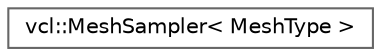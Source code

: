 digraph "Graphical Class Hierarchy"
{
 // LATEX_PDF_SIZE
  bgcolor="transparent";
  edge [fontname=Helvetica,fontsize=10,labelfontname=Helvetica,labelfontsize=10];
  node [fontname=Helvetica,fontsize=10,shape=box,height=0.2,width=0.4];
  rankdir="LR";
  Node0 [label="vcl::MeshSampler\< MeshType \>",height=0.2,width=0.4,color="grey40", fillcolor="white", style="filled",URL="$classvcl_1_1MeshSampler.html",tooltip=" "];
}
